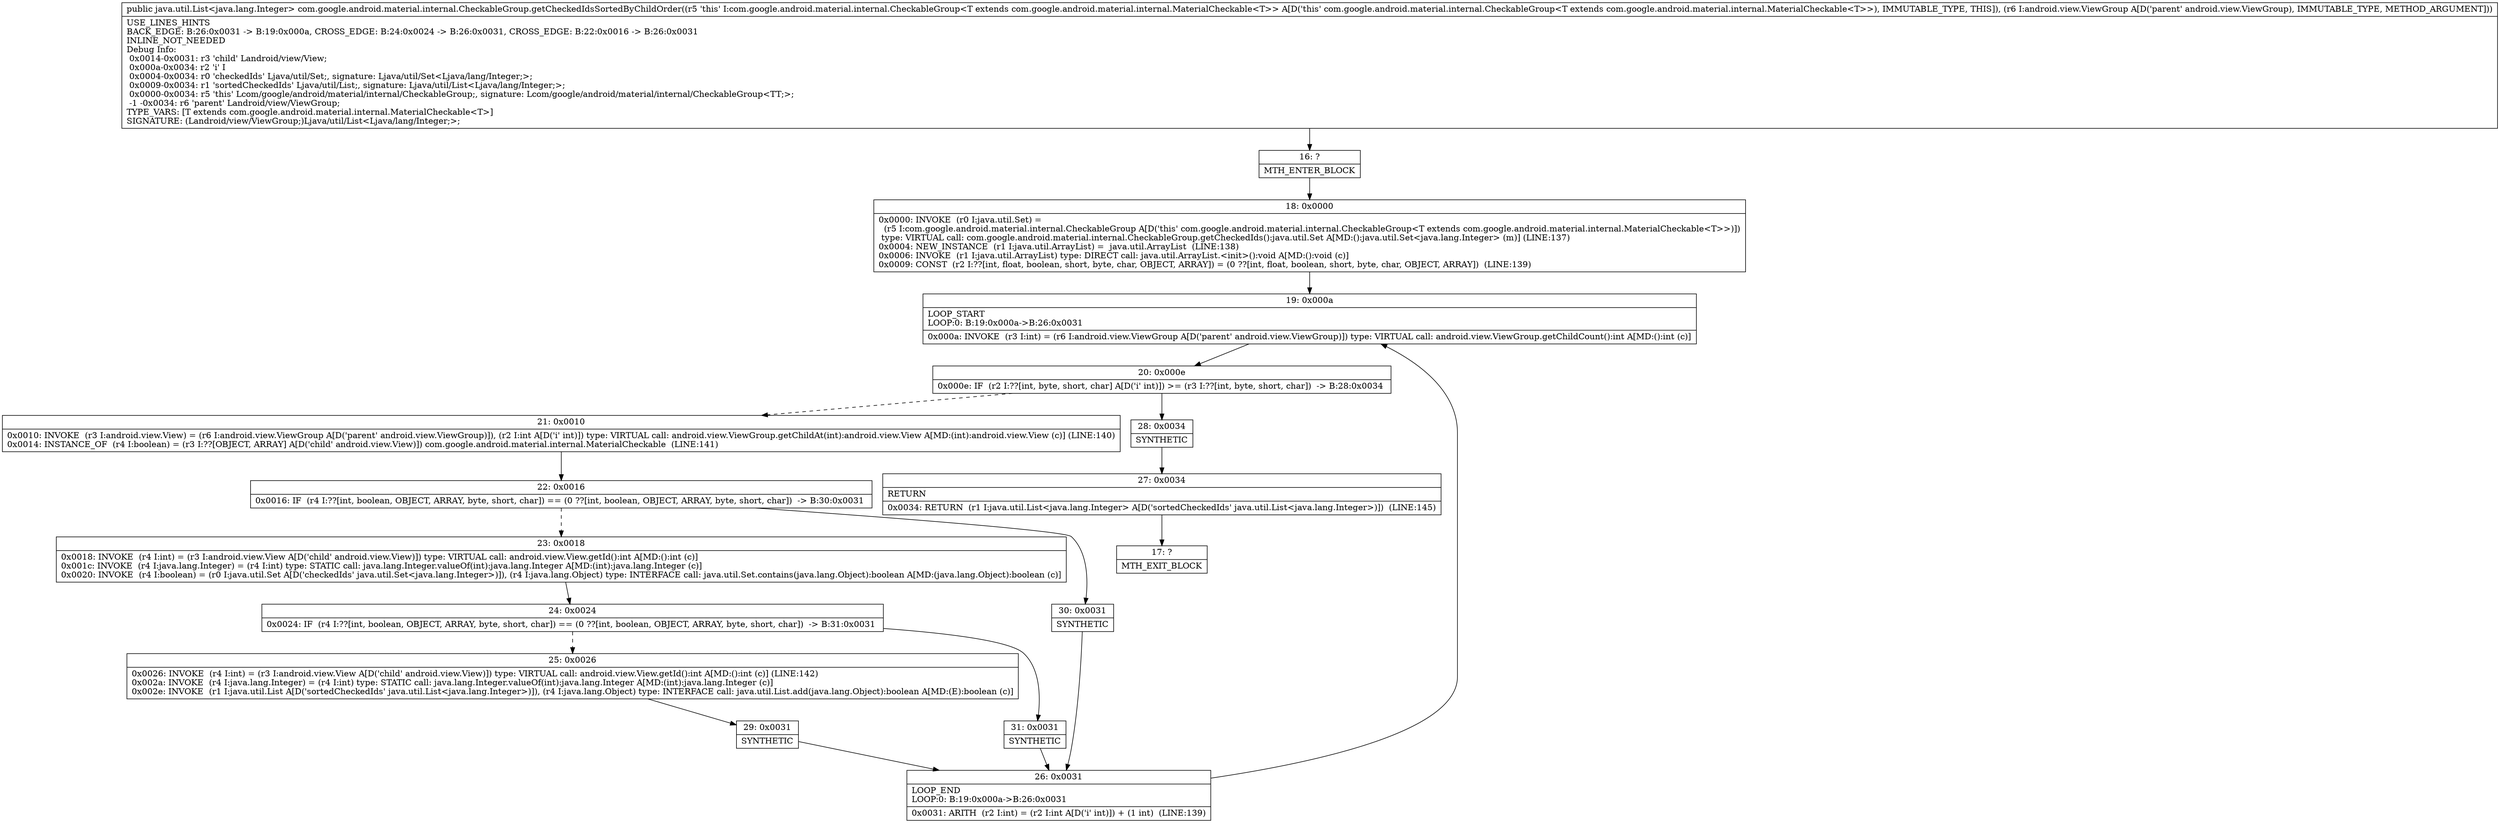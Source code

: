 digraph "CFG forcom.google.android.material.internal.CheckableGroup.getCheckedIdsSortedByChildOrder(Landroid\/view\/ViewGroup;)Ljava\/util\/List;" {
Node_16 [shape=record,label="{16\:\ ?|MTH_ENTER_BLOCK\l}"];
Node_18 [shape=record,label="{18\:\ 0x0000|0x0000: INVOKE  (r0 I:java.util.Set) = \l  (r5 I:com.google.android.material.internal.CheckableGroup A[D('this' com.google.android.material.internal.CheckableGroup\<T extends com.google.android.material.internal.MaterialCheckable\<T\>\>)])\l type: VIRTUAL call: com.google.android.material.internal.CheckableGroup.getCheckedIds():java.util.Set A[MD:():java.util.Set\<java.lang.Integer\> (m)] (LINE:137)\l0x0004: NEW_INSTANCE  (r1 I:java.util.ArrayList) =  java.util.ArrayList  (LINE:138)\l0x0006: INVOKE  (r1 I:java.util.ArrayList) type: DIRECT call: java.util.ArrayList.\<init\>():void A[MD:():void (c)]\l0x0009: CONST  (r2 I:??[int, float, boolean, short, byte, char, OBJECT, ARRAY]) = (0 ??[int, float, boolean, short, byte, char, OBJECT, ARRAY])  (LINE:139)\l}"];
Node_19 [shape=record,label="{19\:\ 0x000a|LOOP_START\lLOOP:0: B:19:0x000a\-\>B:26:0x0031\l|0x000a: INVOKE  (r3 I:int) = (r6 I:android.view.ViewGroup A[D('parent' android.view.ViewGroup)]) type: VIRTUAL call: android.view.ViewGroup.getChildCount():int A[MD:():int (c)]\l}"];
Node_20 [shape=record,label="{20\:\ 0x000e|0x000e: IF  (r2 I:??[int, byte, short, char] A[D('i' int)]) \>= (r3 I:??[int, byte, short, char])  \-\> B:28:0x0034 \l}"];
Node_21 [shape=record,label="{21\:\ 0x0010|0x0010: INVOKE  (r3 I:android.view.View) = (r6 I:android.view.ViewGroup A[D('parent' android.view.ViewGroup)]), (r2 I:int A[D('i' int)]) type: VIRTUAL call: android.view.ViewGroup.getChildAt(int):android.view.View A[MD:(int):android.view.View (c)] (LINE:140)\l0x0014: INSTANCE_OF  (r4 I:boolean) = (r3 I:??[OBJECT, ARRAY] A[D('child' android.view.View)]) com.google.android.material.internal.MaterialCheckable  (LINE:141)\l}"];
Node_22 [shape=record,label="{22\:\ 0x0016|0x0016: IF  (r4 I:??[int, boolean, OBJECT, ARRAY, byte, short, char]) == (0 ??[int, boolean, OBJECT, ARRAY, byte, short, char])  \-\> B:30:0x0031 \l}"];
Node_23 [shape=record,label="{23\:\ 0x0018|0x0018: INVOKE  (r4 I:int) = (r3 I:android.view.View A[D('child' android.view.View)]) type: VIRTUAL call: android.view.View.getId():int A[MD:():int (c)]\l0x001c: INVOKE  (r4 I:java.lang.Integer) = (r4 I:int) type: STATIC call: java.lang.Integer.valueOf(int):java.lang.Integer A[MD:(int):java.lang.Integer (c)]\l0x0020: INVOKE  (r4 I:boolean) = (r0 I:java.util.Set A[D('checkedIds' java.util.Set\<java.lang.Integer\>)]), (r4 I:java.lang.Object) type: INTERFACE call: java.util.Set.contains(java.lang.Object):boolean A[MD:(java.lang.Object):boolean (c)]\l}"];
Node_24 [shape=record,label="{24\:\ 0x0024|0x0024: IF  (r4 I:??[int, boolean, OBJECT, ARRAY, byte, short, char]) == (0 ??[int, boolean, OBJECT, ARRAY, byte, short, char])  \-\> B:31:0x0031 \l}"];
Node_25 [shape=record,label="{25\:\ 0x0026|0x0026: INVOKE  (r4 I:int) = (r3 I:android.view.View A[D('child' android.view.View)]) type: VIRTUAL call: android.view.View.getId():int A[MD:():int (c)] (LINE:142)\l0x002a: INVOKE  (r4 I:java.lang.Integer) = (r4 I:int) type: STATIC call: java.lang.Integer.valueOf(int):java.lang.Integer A[MD:(int):java.lang.Integer (c)]\l0x002e: INVOKE  (r1 I:java.util.List A[D('sortedCheckedIds' java.util.List\<java.lang.Integer\>)]), (r4 I:java.lang.Object) type: INTERFACE call: java.util.List.add(java.lang.Object):boolean A[MD:(E):boolean (c)]\l}"];
Node_29 [shape=record,label="{29\:\ 0x0031|SYNTHETIC\l}"];
Node_26 [shape=record,label="{26\:\ 0x0031|LOOP_END\lLOOP:0: B:19:0x000a\-\>B:26:0x0031\l|0x0031: ARITH  (r2 I:int) = (r2 I:int A[D('i' int)]) + (1 int)  (LINE:139)\l}"];
Node_31 [shape=record,label="{31\:\ 0x0031|SYNTHETIC\l}"];
Node_30 [shape=record,label="{30\:\ 0x0031|SYNTHETIC\l}"];
Node_28 [shape=record,label="{28\:\ 0x0034|SYNTHETIC\l}"];
Node_27 [shape=record,label="{27\:\ 0x0034|RETURN\l|0x0034: RETURN  (r1 I:java.util.List\<java.lang.Integer\> A[D('sortedCheckedIds' java.util.List\<java.lang.Integer\>)])  (LINE:145)\l}"];
Node_17 [shape=record,label="{17\:\ ?|MTH_EXIT_BLOCK\l}"];
MethodNode[shape=record,label="{public java.util.List\<java.lang.Integer\> com.google.android.material.internal.CheckableGroup.getCheckedIdsSortedByChildOrder((r5 'this' I:com.google.android.material.internal.CheckableGroup\<T extends com.google.android.material.internal.MaterialCheckable\<T\>\> A[D('this' com.google.android.material.internal.CheckableGroup\<T extends com.google.android.material.internal.MaterialCheckable\<T\>\>), IMMUTABLE_TYPE, THIS]), (r6 I:android.view.ViewGroup A[D('parent' android.view.ViewGroup), IMMUTABLE_TYPE, METHOD_ARGUMENT]))  | USE_LINES_HINTS\lBACK_EDGE: B:26:0x0031 \-\> B:19:0x000a, CROSS_EDGE: B:24:0x0024 \-\> B:26:0x0031, CROSS_EDGE: B:22:0x0016 \-\> B:26:0x0031\lINLINE_NOT_NEEDED\lDebug Info:\l  0x0014\-0x0031: r3 'child' Landroid\/view\/View;\l  0x000a\-0x0034: r2 'i' I\l  0x0004\-0x0034: r0 'checkedIds' Ljava\/util\/Set;, signature: Ljava\/util\/Set\<Ljava\/lang\/Integer;\>;\l  0x0009\-0x0034: r1 'sortedCheckedIds' Ljava\/util\/List;, signature: Ljava\/util\/List\<Ljava\/lang\/Integer;\>;\l  0x0000\-0x0034: r5 'this' Lcom\/google\/android\/material\/internal\/CheckableGroup;, signature: Lcom\/google\/android\/material\/internal\/CheckableGroup\<TT;\>;\l  \-1 \-0x0034: r6 'parent' Landroid\/view\/ViewGroup;\lTYPE_VARS: [T extends com.google.android.material.internal.MaterialCheckable\<T\>]\lSIGNATURE: (Landroid\/view\/ViewGroup;)Ljava\/util\/List\<Ljava\/lang\/Integer;\>;\l}"];
MethodNode -> Node_16;Node_16 -> Node_18;
Node_18 -> Node_19;
Node_19 -> Node_20;
Node_20 -> Node_21[style=dashed];
Node_20 -> Node_28;
Node_21 -> Node_22;
Node_22 -> Node_23[style=dashed];
Node_22 -> Node_30;
Node_23 -> Node_24;
Node_24 -> Node_25[style=dashed];
Node_24 -> Node_31;
Node_25 -> Node_29;
Node_29 -> Node_26;
Node_26 -> Node_19;
Node_31 -> Node_26;
Node_30 -> Node_26;
Node_28 -> Node_27;
Node_27 -> Node_17;
}

